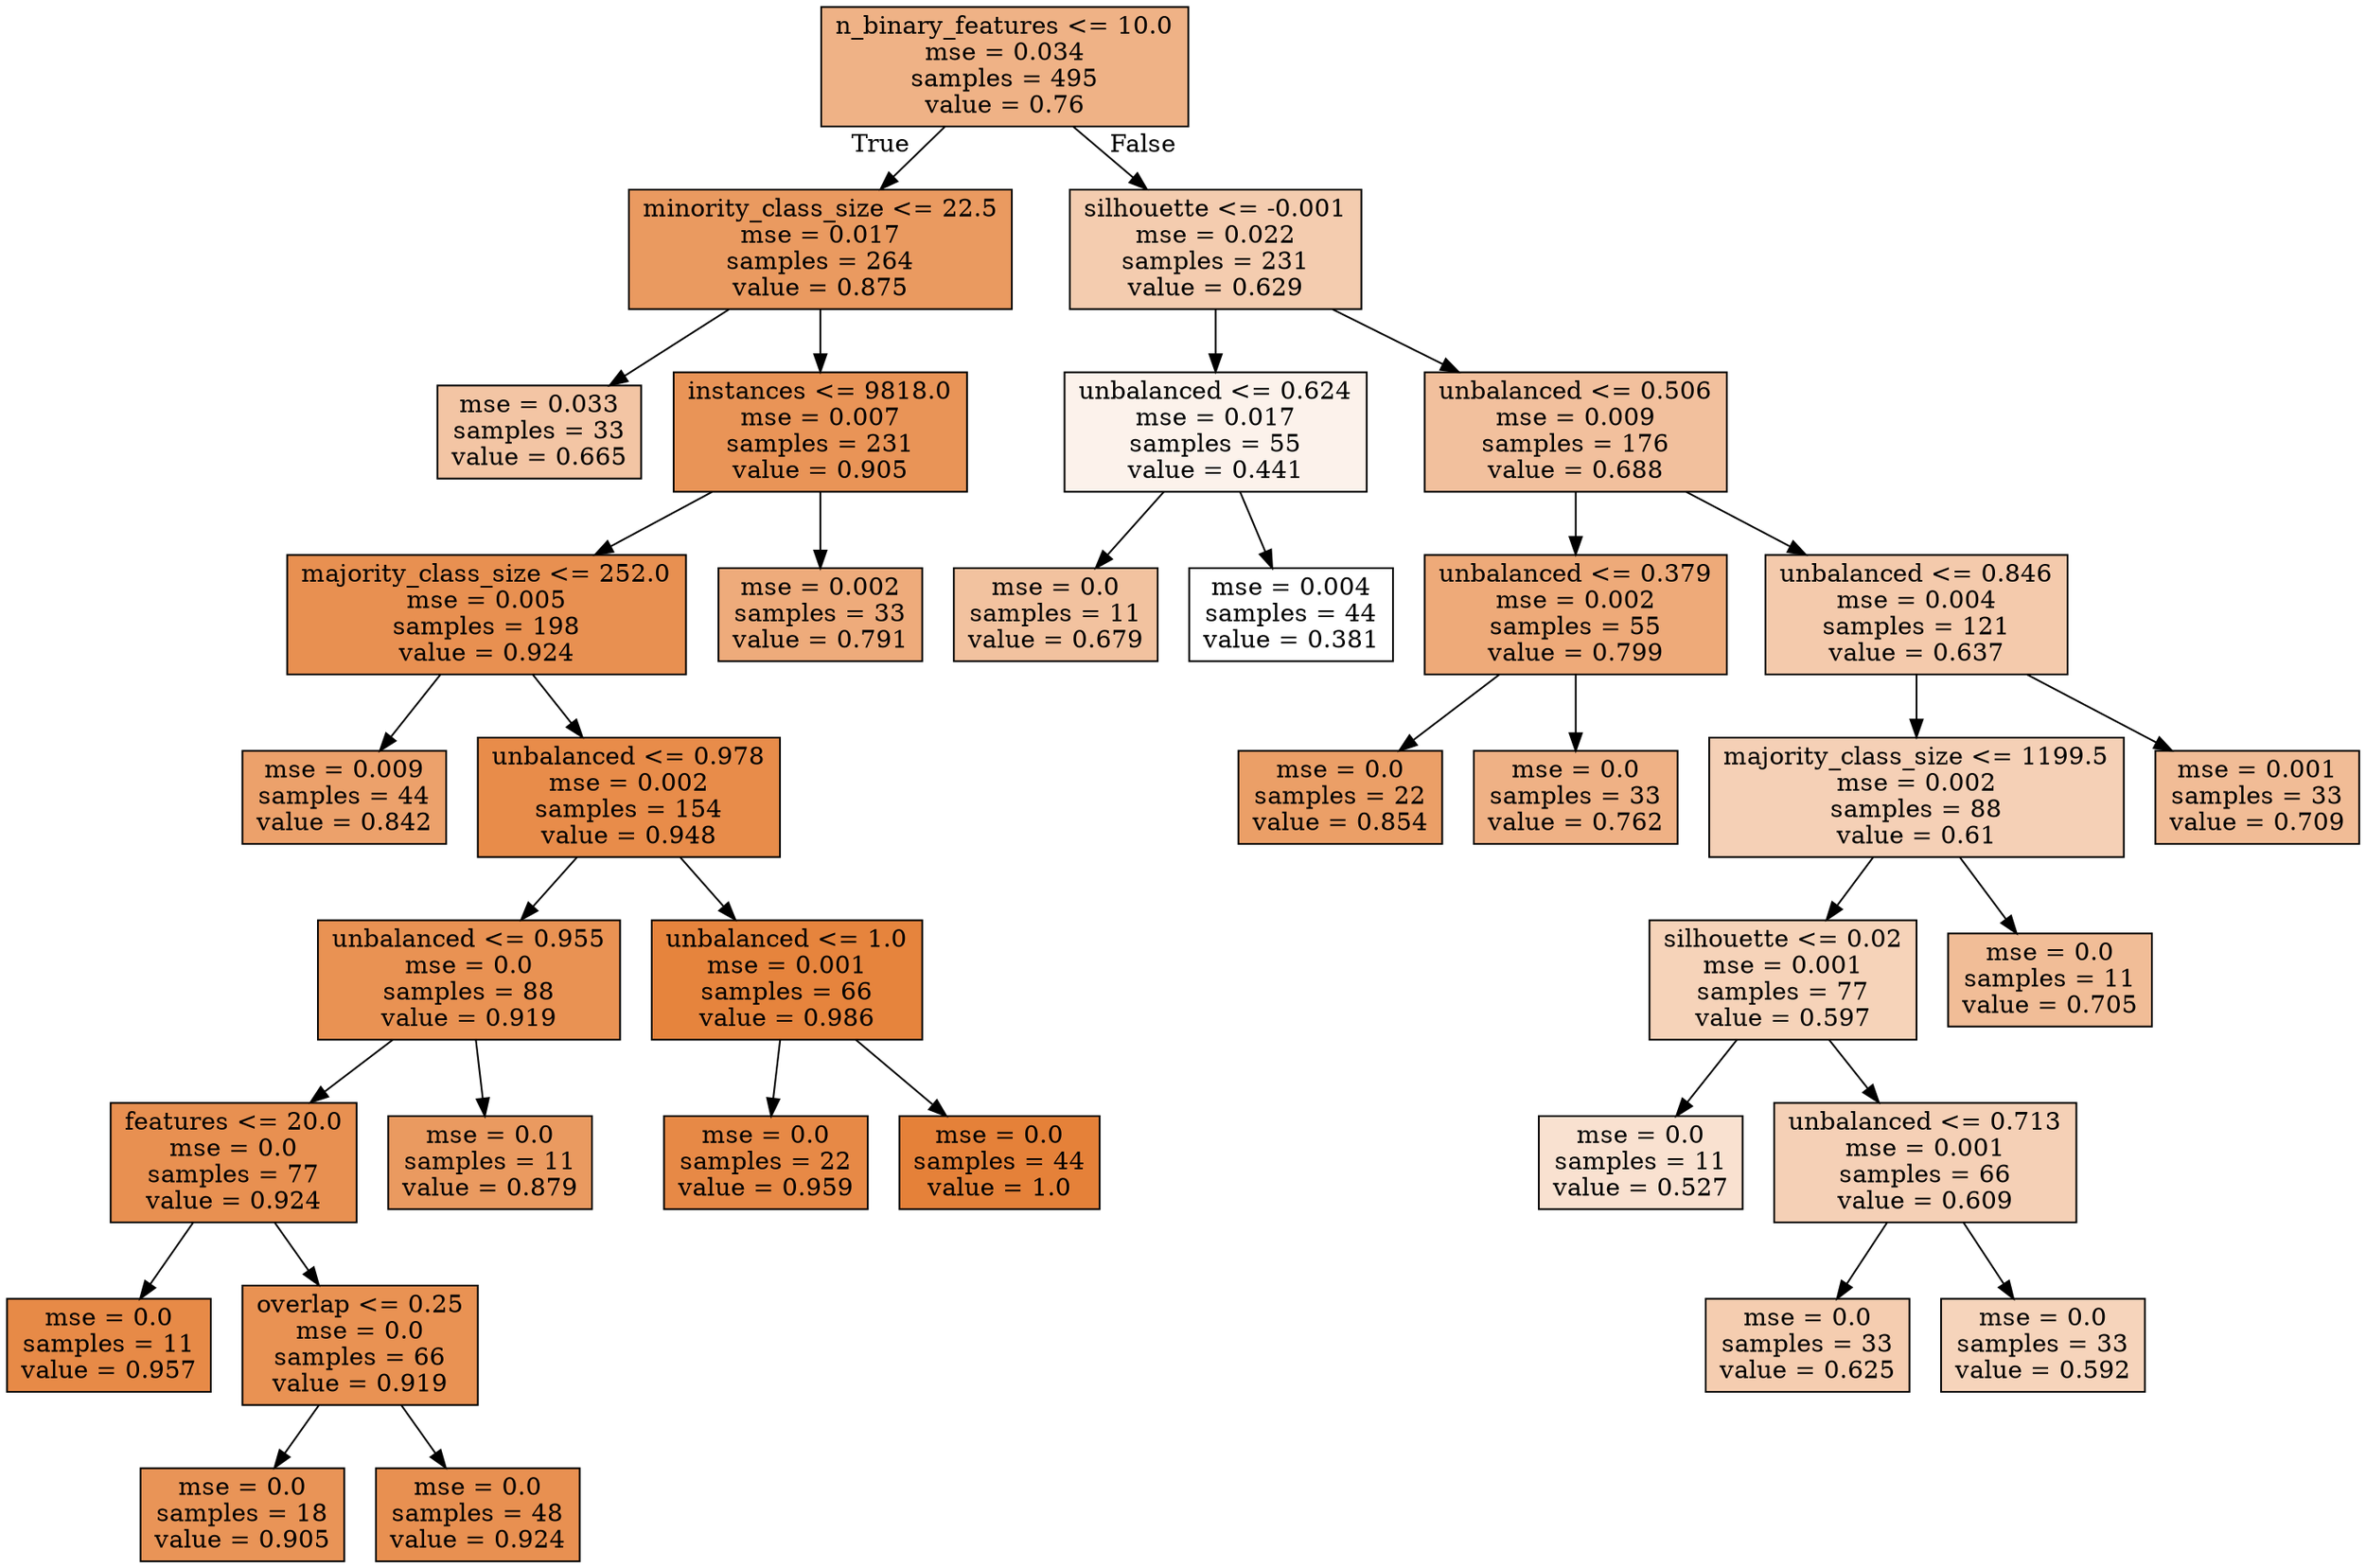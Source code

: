 digraph Tree {
node [shape=box, style="filled", color="black"] ;
0 [label="n_binary_features <= 10.0\nmse = 0.034\nsamples = 495\nvalue = 0.76", fillcolor="#e581399c"] ;
1 [label="minority_class_size <= 22.5\nmse = 0.017\nsamples = 264\nvalue = 0.875", fillcolor="#e58139cc"] ;
0 -> 1 [labeldistance=2.5, labelangle=45, headlabel="True"] ;
2 [label="mse = 0.033\nsamples = 33\nvalue = 0.665", fillcolor="#e5813975"] ;
1 -> 2 ;
3 [label="instances <= 9818.0\nmse = 0.007\nsamples = 231\nvalue = 0.905", fillcolor="#e58139d8"] ;
1 -> 3 ;
4 [label="majority_class_size <= 252.0\nmse = 0.005\nsamples = 198\nvalue = 0.924", fillcolor="#e58139e0"] ;
3 -> 4 ;
5 [label="mse = 0.009\nsamples = 44\nvalue = 0.842", fillcolor="#e58139be"] ;
4 -> 5 ;
6 [label="unbalanced <= 0.978\nmse = 0.002\nsamples = 154\nvalue = 0.948", fillcolor="#e58139e9"] ;
4 -> 6 ;
7 [label="unbalanced <= 0.955\nmse = 0.0\nsamples = 88\nvalue = 0.919", fillcolor="#e58139dd"] ;
6 -> 7 ;
8 [label="features <= 20.0\nmse = 0.0\nsamples = 77\nvalue = 0.924", fillcolor="#e58139e0"] ;
7 -> 8 ;
9 [label="mse = 0.0\nsamples = 11\nvalue = 0.957", fillcolor="#e58139ed"] ;
8 -> 9 ;
10 [label="overlap <= 0.25\nmse = 0.0\nsamples = 66\nvalue = 0.919", fillcolor="#e58139dd"] ;
8 -> 10 ;
11 [label="mse = 0.0\nsamples = 18\nvalue = 0.905", fillcolor="#e58139d8"] ;
10 -> 11 ;
12 [label="mse = 0.0\nsamples = 48\nvalue = 0.924", fillcolor="#e58139e0"] ;
10 -> 12 ;
13 [label="mse = 0.0\nsamples = 11\nvalue = 0.879", fillcolor="#e58139cd"] ;
7 -> 13 ;
14 [label="unbalanced <= 1.0\nmse = 0.001\nsamples = 66\nvalue = 0.986", fillcolor="#e58139f9"] ;
6 -> 14 ;
15 [label="mse = 0.0\nsamples = 22\nvalue = 0.959", fillcolor="#e58139ee"] ;
14 -> 15 ;
16 [label="mse = 0.0\nsamples = 44\nvalue = 1.0", fillcolor="#e58139ff"] ;
14 -> 16 ;
17 [label="mse = 0.002\nsamples = 33\nvalue = 0.791", fillcolor="#e58139a9"] ;
3 -> 17 ;
18 [label="silhouette <= -0.001\nmse = 0.022\nsamples = 231\nvalue = 0.629", fillcolor="#e5813966"] ;
0 -> 18 [labeldistance=2.5, labelangle=-45, headlabel="False"] ;
19 [label="unbalanced <= 0.624\nmse = 0.017\nsamples = 55\nvalue = 0.441", fillcolor="#e5813919"] ;
18 -> 19 ;
20 [label="mse = 0.0\nsamples = 11\nvalue = 0.679", fillcolor="#e581397b"] ;
19 -> 20 ;
21 [label="mse = 0.004\nsamples = 44\nvalue = 0.381", fillcolor="#e5813900"] ;
19 -> 21 ;
22 [label="unbalanced <= 0.506\nmse = 0.009\nsamples = 176\nvalue = 0.688", fillcolor="#e581397e"] ;
18 -> 22 ;
23 [label="unbalanced <= 0.379\nmse = 0.002\nsamples = 55\nvalue = 0.799", fillcolor="#e58139ac"] ;
22 -> 23 ;
24 [label="mse = 0.0\nsamples = 22\nvalue = 0.854", fillcolor="#e58139c3"] ;
23 -> 24 ;
25 [label="mse = 0.0\nsamples = 33\nvalue = 0.762", fillcolor="#e581399d"] ;
23 -> 25 ;
26 [label="unbalanced <= 0.846\nmse = 0.004\nsamples = 121\nvalue = 0.637", fillcolor="#e581396a"] ;
22 -> 26 ;
27 [label="majority_class_size <= 1199.5\nmse = 0.002\nsamples = 88\nvalue = 0.61", fillcolor="#e581395e"] ;
26 -> 27 ;
28 [label="silhouette <= 0.02\nmse = 0.001\nsamples = 77\nvalue = 0.597", fillcolor="#e5813959"] ;
27 -> 28 ;
29 [label="mse = 0.0\nsamples = 11\nvalue = 0.527", fillcolor="#e581393c"] ;
28 -> 29 ;
30 [label="unbalanced <= 0.713\nmse = 0.001\nsamples = 66\nvalue = 0.609", fillcolor="#e581395e"] ;
28 -> 30 ;
31 [label="mse = 0.0\nsamples = 33\nvalue = 0.625", fillcolor="#e5813965"] ;
30 -> 31 ;
32 [label="mse = 0.0\nsamples = 33\nvalue = 0.592", fillcolor="#e5813957"] ;
30 -> 32 ;
33 [label="mse = 0.0\nsamples = 11\nvalue = 0.705", fillcolor="#e5813985"] ;
27 -> 33 ;
34 [label="mse = 0.001\nsamples = 33\nvalue = 0.709", fillcolor="#e5813987"] ;
26 -> 34 ;
}